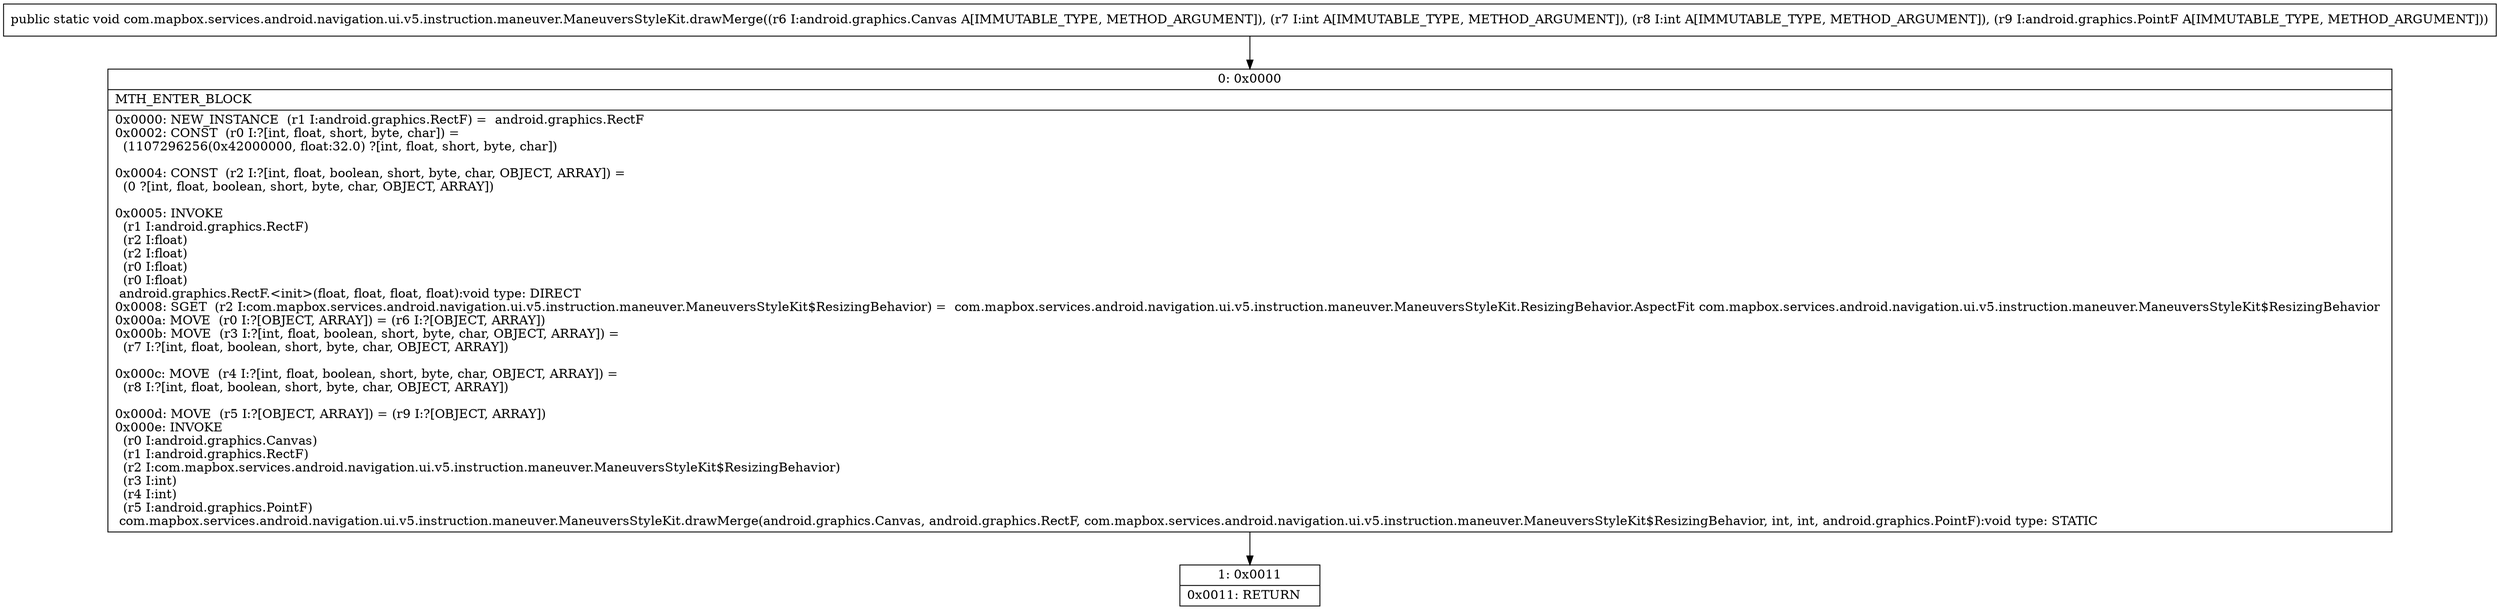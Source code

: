 digraph "CFG forcom.mapbox.services.android.navigation.ui.v5.instruction.maneuver.ManeuversStyleKit.drawMerge(Landroid\/graphics\/Canvas;IILandroid\/graphics\/PointF;)V" {
Node_0 [shape=record,label="{0\:\ 0x0000|MTH_ENTER_BLOCK\l|0x0000: NEW_INSTANCE  (r1 I:android.graphics.RectF) =  android.graphics.RectF \l0x0002: CONST  (r0 I:?[int, float, short, byte, char]) = \l  (1107296256(0x42000000, float:32.0) ?[int, float, short, byte, char])\l \l0x0004: CONST  (r2 I:?[int, float, boolean, short, byte, char, OBJECT, ARRAY]) = \l  (0 ?[int, float, boolean, short, byte, char, OBJECT, ARRAY])\l \l0x0005: INVOKE  \l  (r1 I:android.graphics.RectF)\l  (r2 I:float)\l  (r2 I:float)\l  (r0 I:float)\l  (r0 I:float)\l android.graphics.RectF.\<init\>(float, float, float, float):void type: DIRECT \l0x0008: SGET  (r2 I:com.mapbox.services.android.navigation.ui.v5.instruction.maneuver.ManeuversStyleKit$ResizingBehavior) =  com.mapbox.services.android.navigation.ui.v5.instruction.maneuver.ManeuversStyleKit.ResizingBehavior.AspectFit com.mapbox.services.android.navigation.ui.v5.instruction.maneuver.ManeuversStyleKit$ResizingBehavior \l0x000a: MOVE  (r0 I:?[OBJECT, ARRAY]) = (r6 I:?[OBJECT, ARRAY]) \l0x000b: MOVE  (r3 I:?[int, float, boolean, short, byte, char, OBJECT, ARRAY]) = \l  (r7 I:?[int, float, boolean, short, byte, char, OBJECT, ARRAY])\l \l0x000c: MOVE  (r4 I:?[int, float, boolean, short, byte, char, OBJECT, ARRAY]) = \l  (r8 I:?[int, float, boolean, short, byte, char, OBJECT, ARRAY])\l \l0x000d: MOVE  (r5 I:?[OBJECT, ARRAY]) = (r9 I:?[OBJECT, ARRAY]) \l0x000e: INVOKE  \l  (r0 I:android.graphics.Canvas)\l  (r1 I:android.graphics.RectF)\l  (r2 I:com.mapbox.services.android.navigation.ui.v5.instruction.maneuver.ManeuversStyleKit$ResizingBehavior)\l  (r3 I:int)\l  (r4 I:int)\l  (r5 I:android.graphics.PointF)\l com.mapbox.services.android.navigation.ui.v5.instruction.maneuver.ManeuversStyleKit.drawMerge(android.graphics.Canvas, android.graphics.RectF, com.mapbox.services.android.navigation.ui.v5.instruction.maneuver.ManeuversStyleKit$ResizingBehavior, int, int, android.graphics.PointF):void type: STATIC \l}"];
Node_1 [shape=record,label="{1\:\ 0x0011|0x0011: RETURN   \l}"];
MethodNode[shape=record,label="{public static void com.mapbox.services.android.navigation.ui.v5.instruction.maneuver.ManeuversStyleKit.drawMerge((r6 I:android.graphics.Canvas A[IMMUTABLE_TYPE, METHOD_ARGUMENT]), (r7 I:int A[IMMUTABLE_TYPE, METHOD_ARGUMENT]), (r8 I:int A[IMMUTABLE_TYPE, METHOD_ARGUMENT]), (r9 I:android.graphics.PointF A[IMMUTABLE_TYPE, METHOD_ARGUMENT])) }"];
MethodNode -> Node_0;
Node_0 -> Node_1;
}

